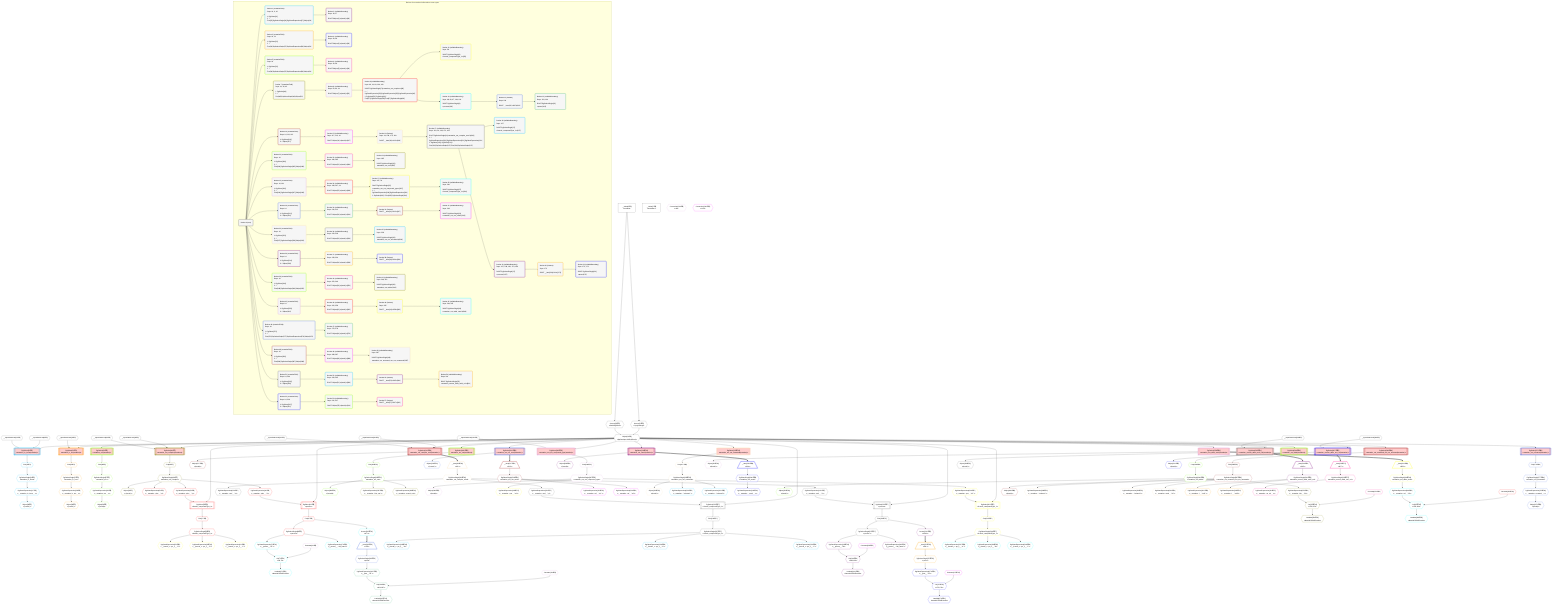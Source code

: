 %%{init: {'themeVariables': { 'fontSize': '12px'}}}%%
graph TD
    classDef path fill:#eee,stroke:#000,color:#000
    classDef plan fill:#fff,stroke-width:1px,color:#000
    classDef itemplan fill:#fff,stroke-width:2px,color:#000
    classDef unbatchedplan fill:#dff,stroke-width:1px,color:#000
    classDef sideeffectplan fill:#fcc,stroke-width:2px,color:#000
    classDef bucket fill:#f6f6f6,color:#000,stroke-width:2px,text-align:left


    %% define steps
    __Value3["__Value[3∈0]<br />ᐸcontextᐳ"]:::plan
    __Value5["__Value[5∈0]<br />ᐸrootValueᐳ"]:::plan
    __InputStaticLeaf9{{"__InputStaticLeaf[9∈0]"}}:::plan
    __InputStaticLeaf10{{"__InputStaticLeaf[10∈0]"}}:::plan
    Access12{{"Access[12∈0]<br />ᐸ3.pgSettingsᐳ"}}:::plan
    Access13{{"Access[13∈0]<br />ᐸ3.withPgClientᐳ"}}:::plan
    Object14{{"Object[14∈0]<br />ᐸ{pgSettings,withPgClient}ᐳ"}}:::plan
    PgSelect11[["PgSelect[11∈1]<br />ᐸmutation_in_inout(mutation)ᐳ"]]:::sideeffectplan
    First15{{"First[15∈1]"}}:::plan
    PgSelectSingle16{{"PgSelectSingle[16∈1]<br />ᐸmutation_in_inoutᐳ"}}:::plan
    PgClassExpression17{{"PgClassExpression[17∈1]<br />ᐸ__mutation_in_inout__.vᐳ"}}:::plan
    Object18{{"Object[18∈1]<br />ᐸ{result}ᐳ"}}:::plan
    __InputStaticLeaf21{{"__InputStaticLeaf[21∈0]"}}:::plan
    PgSelect22[["PgSelect[22∈3]<br />ᐸmutation_in_out(mutation)ᐳ"]]:::sideeffectplan
    First26{{"First[26∈3]"}}:::plan
    PgSelectSingle27{{"PgSelectSingle[27∈3]<br />ᐸmutation_in_outᐳ"}}:::plan
    PgClassExpression28{{"PgClassExpression[28∈3]<br />ᐸ__mutation_in_out__.vᐳ"}}:::plan
    Object29{{"Object[29∈3]<br />ᐸ{result}ᐳ"}}:::plan
    PgSelect32[["PgSelect[32∈5]<br />ᐸmutation_out(mutation)ᐳ"]]:::sideeffectplan
    First36{{"First[36∈5]"}}:::plan
    PgSelectSingle37{{"PgSelectSingle[37∈5]<br />ᐸmutation_outᐳ"}}:::plan
    PgClassExpression38{{"PgClassExpression[38∈5]<br />ᐸ__mutation_out__.vᐳ"}}:::plan
    Object39{{"Object[39∈5]<br />ᐸ{result}ᐳ"}}:::plan
    __InputStaticLeaf42{{"__InputStaticLeaf[42∈0]"}}:::plan
    __InputStaticLeaf43{{"__InputStaticLeaf[43∈0]"}}:::plan
    PgSelect44[["PgSelect[44∈7]<br />ᐸmutation_out_complex(mutation)ᐳ"]]:::sideeffectplan
    First48{{"First[48∈7]"}}:::plan
    PgSelectSingle49{{"PgSelectSingle[49∈7]<br />ᐸmutation_out_complexᐳ"}}:::plan
    Object50{{"Object[50∈7]<br />ᐸ{result}ᐳ"}}:::plan
    PgClassExpression51{{"PgClassExpression[51∈9]<br />ᐸ__mutation...plex__.”x”ᐳ"}}:::plan
    PgClassExpression52{{"PgClassExpression[52∈9]<br />ᐸ__mutation...plex__.”y”ᐳ"}}:::plan
    PgSelect53[["PgSelect[53∈9]<br />ᐸfrmcdc_compoundType_1ᐳ"]]:::plan
    First57{{"First[57∈9]"}}:::plan
    PgSelectSingle58{{"PgSelectSingle[58∈9]<br />ᐸfrmcdc_compoundType_1ᐳ"}}:::plan
    PgClassExpression59{{"PgClassExpression[59∈10]<br />ᐸ__frmcdc_c...pe_1__.”a”ᐳ"}}:::plan
    PgClassExpression60{{"PgClassExpression[60∈10]<br />ᐸ__frmcdc_c...pe_1__.”b”ᐳ"}}:::plan
    PgClassExpression61{{"PgClassExpression[61∈10]<br />ᐸ__frmcdc_c...pe_1__.”c”ᐳ"}}:::plan
    PgClassExpression62{{"PgClassExpression[62∈9]<br />ᐸ__mutation...plex__.”z”ᐳ"}}:::plan
    PgSelect63[["PgSelect[63∈9]<br />ᐸpersonᐳ"]]:::plan
    First67{{"First[67∈9]"}}:::plan
    PgSelectSingle68{{"PgSelectSingle[68∈9]<br />ᐸpersonᐳ"}}:::plan
    Constant69{{"Constant[69∈8]"}}:::plan
    PgClassExpression70{{"PgClassExpression[70∈11]<br />ᐸ__person__.”id”ᐳ"}}:::plan
    List71{{"List[71∈11]<br />ᐸ69,70ᐳ"}}:::plan
    Lambda72{{"Lambda[72∈11]<br />ᐸbase64JSONEncodeᐳ"}}:::plan
    PgClassExpression74{{"PgClassExpression[74∈11]<br />ᐸ__person__...full_name”ᐳ"}}:::plan
    Connection100{{"Connection[100∈8]<br />ᐸ96ᐳ"}}:::plan
    Access315{{"Access[315∈11]<br />ᐸ67.1ᐳ"}}:::plan
    __Item102[/"__Item[102∈12]<br />ᐸ315ᐳ"\]:::itemplan
    PgSelectSingle103{{"PgSelectSingle[103∈12]<br />ᐸpostᐳ"}}:::plan
    Constant104{{"Constant[104∈8]"}}:::plan
    PgClassExpression105{{"PgClassExpression[105∈13]<br />ᐸ__post__.”id”ᐳ"}}:::plan
    List106{{"List[106∈13]<br />ᐸ104,105ᐳ"}}:::plan
    Lambda107{{"Lambda[107∈13]<br />ᐸbase64JSONEncodeᐳ"}}:::plan
    __InputStaticLeaf111{{"__InputStaticLeaf[111∈0]"}}:::plan
    __InputStaticLeaf112{{"__InputStaticLeaf[112∈0]"}}:::plan
    PgSelect113[["PgSelect[113∈14]<br />ᐸmutation_out_complex_setof(mutation)ᐳ"]]:::sideeffectplan
    Object117{{"Object[117∈14]<br />ᐸ{result}ᐳ"}}:::plan
    __Item118[/"__Item[118∈16]<br />ᐸ113ᐳ"\]:::itemplan
    PgSelectSingle119{{"PgSelectSingle[119∈16]<br />ᐸmutation_out_complex_setofᐳ"}}:::plan
    PgClassExpression120{{"PgClassExpression[120∈17]<br />ᐸ__mutation...etof__.”x”ᐳ"}}:::plan
    PgClassExpression121{{"PgClassExpression[121∈17]<br />ᐸ__mutation...etof__.”y”ᐳ"}}:::plan
    PgSelect122[["PgSelect[122∈17]<br />ᐸfrmcdc_compoundType_1ᐳ"]]:::plan
    First126{{"First[126∈17]"}}:::plan
    PgSelectSingle127{{"PgSelectSingle[127∈17]<br />ᐸfrmcdc_compoundType_1ᐳ"}}:::plan
    PgClassExpression128{{"PgClassExpression[128∈18]<br />ᐸ__frmcdc_c...pe_1__.”a”ᐳ"}}:::plan
    PgClassExpression129{{"PgClassExpression[129∈18]<br />ᐸ__frmcdc_c...pe_1__.”b”ᐳ"}}:::plan
    PgClassExpression130{{"PgClassExpression[130∈18]<br />ᐸ__frmcdc_c...pe_1__.”c”ᐳ"}}:::plan
    PgClassExpression131{{"PgClassExpression[131∈17]<br />ᐸ__mutation...etof__.”z”ᐳ"}}:::plan
    PgSelect132[["PgSelect[132∈17]<br />ᐸpersonᐳ"]]:::plan
    First136{{"First[136∈17]"}}:::plan
    PgSelectSingle137{{"PgSelectSingle[137∈17]<br />ᐸpersonᐳ"}}:::plan
    Constant138{{"Constant[138∈15]"}}:::plan
    PgClassExpression139{{"PgClassExpression[139∈19]<br />ᐸ__person__.”id”ᐳ"}}:::plan
    List140{{"List[140∈19]<br />ᐸ138,139ᐳ"}}:::plan
    Lambda141{{"Lambda[141∈19]<br />ᐸbase64JSONEncodeᐳ"}}:::plan
    PgClassExpression143{{"PgClassExpression[143∈19]<br />ᐸ__person__...full_name”ᐳ"}}:::plan
    Connection169{{"Connection[169∈15]<br />ᐸ165ᐳ"}}:::plan
    Access316{{"Access[316∈19]<br />ᐸ136.0ᐳ"}}:::plan
    __Item171[/"__Item[171∈20]<br />ᐸ316ᐳ"\]:::itemplan
    PgSelectSingle172{{"PgSelectSingle[172∈20]<br />ᐸpostᐳ"}}:::plan
    Constant173{{"Constant[173∈15]"}}:::plan
    PgClassExpression174{{"PgClassExpression[174∈21]<br />ᐸ__post__.”id”ᐳ"}}:::plan
    List175{{"List[175∈21]<br />ᐸ173,174ᐳ"}}:::plan
    Lambda176{{"Lambda[176∈21]<br />ᐸbase64JSONEncodeᐳ"}}:::plan
    PgSelect180[["PgSelect[180∈22]<br />ᐸmutation_out_out(mutation)ᐳ"]]:::sideeffectplan
    First184{{"First[184∈22]"}}:::plan
    PgSelectSingle185{{"PgSelectSingle[185∈22]<br />ᐸmutation_out_outᐳ"}}:::plan
    Object186{{"Object[186∈22]<br />ᐸ{result}ᐳ"}}:::plan
    PgClassExpression187{{"PgClassExpression[187∈24]<br />ᐸ__mutation...first_out”ᐳ"}}:::plan
    PgClassExpression188{{"PgClassExpression[188∈24]<br />ᐸ__mutation...econd_out”ᐳ"}}:::plan
    __InputStaticLeaf191{{"__InputStaticLeaf[191∈0]"}}:::plan
    PgSelect192[["PgSelect[192∈25]<br />ᐸmutation_out_out_compound_type(mutation)ᐳ"]]:::sideeffectplan
    First196{{"First[196∈25]"}}:::plan
    PgSelectSingle197{{"PgSelectSingle[197∈25]<br />ᐸmutation_out_out_compound_typeᐳ"}}:::plan
    Object198{{"Object[198∈25]<br />ᐸ{result}ᐳ"}}:::plan
    PgClassExpression199{{"PgClassExpression[199∈27]<br />ᐸ__mutation...ype__.”o1”ᐳ"}}:::plan
    PgClassExpression200{{"PgClassExpression[200∈27]<br />ᐸ__mutation...ype__.”o2”ᐳ"}}:::plan
    PgSelect201[["PgSelect[201∈27]<br />ᐸfrmcdc_compoundType_1ᐳ"]]:::plan
    First205{{"First[205∈27]"}}:::plan
    PgSelectSingle206{{"PgSelectSingle[206∈27]<br />ᐸfrmcdc_compoundType_1ᐳ"}}:::plan
    PgClassExpression207{{"PgClassExpression[207∈28]<br />ᐸ__frmcdc_c...pe_1__.”a”ᐳ"}}:::plan
    PgClassExpression208{{"PgClassExpression[208∈28]<br />ᐸ__frmcdc_c...pe_1__.”b”ᐳ"}}:::plan
    PgClassExpression209{{"PgClassExpression[209∈28]<br />ᐸ__frmcdc_c...pe_1__.”c”ᐳ"}}:::plan
    PgSelect212[["PgSelect[212∈29]<br />ᐸmutation_out_out_setof(mutation)ᐳ"]]:::sideeffectplan
    Object216{{"Object[216∈29]<br />ᐸ{result}ᐳ"}}:::plan
    __Item217[/"__Item[217∈31]<br />ᐸ212ᐳ"\]:::itemplan
    PgSelectSingle218{{"PgSelectSingle[218∈31]<br />ᐸmutation_out_out_setofᐳ"}}:::plan
    PgClassExpression219{{"PgClassExpression[219∈32]<br />ᐸ__mutation...tof__.”o1”ᐳ"}}:::plan
    PgClassExpression220{{"PgClassExpression[220∈32]<br />ᐸ__mutation...tof__.”o2”ᐳ"}}:::plan
    PgSelect223[["PgSelect[223∈33]<br />ᐸmutation_out_out_unnamed(mutation)ᐳ"]]:::sideeffectplan
    First227{{"First[227∈33]"}}:::plan
    PgSelectSingle228{{"PgSelectSingle[228∈33]<br />ᐸmutation_out_out_unnamedᐳ"}}:::plan
    Object229{{"Object[229∈33]<br />ᐸ{result}ᐳ"}}:::plan
    PgClassExpression230{{"PgClassExpression[230∈35]<br />ᐸ__mutation....”column1”ᐳ"}}:::plan
    PgClassExpression231{{"PgClassExpression[231∈35]<br />ᐸ__mutation....”column2”ᐳ"}}:::plan
    PgSelect234[["PgSelect[234∈36]<br />ᐸmutation_out_setof(mutation)ᐳ"]]:::sideeffectplan
    Object238{{"Object[238∈36]<br />ᐸ{result}ᐳ"}}:::plan
    __Item239[/"__Item[239∈38]<br />ᐸ234ᐳ"\]:::itemplan
    PgSelectSingle240{{"PgSelectSingle[240∈38]<br />ᐸmutation_out_setofᐳ"}}:::plan
    PgClassExpression241{{"PgClassExpression[241∈38]<br />ᐸ__mutation..._setof__.vᐳ"}}:::plan
    PgSelect244[["PgSelect[244∈39]<br />ᐸmutation_out_table(mutation)ᐳ"]]:::sideeffectplan
    First248{{"First[248∈39]"}}:::plan
    PgSelectSingle249{{"PgSelectSingle[249∈39]<br />ᐸmutation_out_tableᐳ"}}:::plan
    Object250{{"Object[250∈39]<br />ᐸ{result}ᐳ"}}:::plan
    Constant251{{"Constant[251∈40]"}}:::plan
    PgClassExpression252{{"PgClassExpression[252∈41]<br />ᐸ__mutation...ble__.”id”ᐳ"}}:::plan
    List253{{"List[253∈41]<br />ᐸ251,252ᐳ"}}:::plan
    Lambda254{{"Lambda[254∈41]<br />ᐸbase64JSONEncodeᐳ"}}:::plan
    PgSelect258[["PgSelect[258∈42]<br />ᐸmutation_out_table_setof(mutation)ᐳ"]]:::sideeffectplan
    Object262{{"Object[262∈42]<br />ᐸ{result}ᐳ"}}:::plan
    __Item263[/"__Item[263∈44]<br />ᐸ258ᐳ"\]:::itemplan
    PgSelectSingle264{{"PgSelectSingle[264∈44]<br />ᐸmutation_out_table_setofᐳ"}}:::plan
    Constant265{{"Constant[265∈43]"}}:::plan
    PgClassExpression266{{"PgClassExpression[266∈45]<br />ᐸ__mutation...tof__.”id”ᐳ"}}:::plan
    List267{{"List[267∈45]<br />ᐸ265,266ᐳ"}}:::plan
    Lambda268{{"Lambda[268∈45]<br />ᐸbase64JSONEncodeᐳ"}}:::plan
    PgSelect272[["PgSelect[272∈46]<br />ᐸmutation_out_unnamed(mutation)ᐳ"]]:::sideeffectplan
    First276{{"First[276∈46]"}}:::plan
    PgSelectSingle277{{"PgSelectSingle[277∈46]<br />ᐸmutation_out_unnamedᐳ"}}:::plan
    PgClassExpression278{{"PgClassExpression[278∈46]<br />ᐸ__mutation...nnamed__.vᐳ"}}:::plan
    Object279{{"Object[279∈46]<br />ᐸ{result}ᐳ"}}:::plan
    PgSelect282[["PgSelect[282∈48]<br />ᐸmutation_out_unnamed_out_out_unnamed(mutation)ᐳ"]]:::sideeffectplan
    First286{{"First[286∈48]"}}:::plan
    PgSelectSingle287{{"PgSelectSingle[287∈48]<br />ᐸmutation_out_unnamed_out_out_unnamedᐳ"}}:::plan
    Object288{{"Object[288∈48]<br />ᐸ{result}ᐳ"}}:::plan
    PgClassExpression289{{"PgClassExpression[289∈50]<br />ᐸ__mutation....”column1”ᐳ"}}:::plan
    PgClassExpression290{{"PgClassExpression[290∈50]<br />ᐸ__mutation....”column3”ᐳ"}}:::plan
    PgClassExpression291{{"PgClassExpression[291∈50]<br />ᐸ__mutation...med__.”o2”ᐳ"}}:::plan
    __InputStaticLeaf294{{"__InputStaticLeaf[294∈0]"}}:::plan
    PgSelect295[["PgSelect[295∈51]<br />ᐸmutation_returns_table_multi_col(mutation)ᐳ"]]:::sideeffectplan
    Object299{{"Object[299∈51]<br />ᐸ{result}ᐳ"}}:::plan
    __Item300[/"__Item[300∈53]<br />ᐸ295ᐳ"\]:::itemplan
    PgSelectSingle301{{"PgSelectSingle[301∈53]<br />ᐸmutation_returns_table_multi_colᐳ"}}:::plan
    PgClassExpression302{{"PgClassExpression[302∈54]<br />ᐸ__mutation...l__.”col1”ᐳ"}}:::plan
    PgClassExpression303{{"PgClassExpression[303∈54]<br />ᐸ__mutation...l__.”col2”ᐳ"}}:::plan
    __InputStaticLeaf306{{"__InputStaticLeaf[306∈0]"}}:::plan
    PgSelect307[["PgSelect[307∈55]<br />ᐸmutation_returns_table_one_col(mutation)ᐳ"]]:::sideeffectplan
    Object311{{"Object[311∈55]<br />ᐸ{result}ᐳ"}}:::plan
    __Item312[/"__Item[312∈57]<br />ᐸ307ᐳ"\]:::itemplan
    PgSelectSingle313{{"PgSelectSingle[313∈57]<br />ᐸmutation_returns_table_one_colᐳ"}}:::plan
    PgClassExpression314{{"PgClassExpression[314∈57]<br />ᐸ__mutation...ne_col__.vᐳ"}}:::plan

    %% plan dependencies
    __Value3 --> Access12
    __Value3 --> Access13
    Access12 & Access13 --> Object14
    Object14 & __InputStaticLeaf9 & __InputStaticLeaf10 --> PgSelect11
    PgSelect11 --> First15
    First15 --> PgSelectSingle16
    PgSelectSingle16 --> PgClassExpression17
    PgClassExpression17 --> Object18
    Object14 & __InputStaticLeaf21 --> PgSelect22
    PgSelect22 --> First26
    First26 --> PgSelectSingle27
    PgSelectSingle27 --> PgClassExpression28
    PgClassExpression28 --> Object29
    Object14 --> PgSelect32
    PgSelect32 --> First36
    First36 --> PgSelectSingle37
    PgSelectSingle37 --> PgClassExpression38
    PgClassExpression38 --> Object39
    Object14 & __InputStaticLeaf42 & __InputStaticLeaf43 --> PgSelect44
    PgSelect44 --> First48
    First48 --> PgSelectSingle49
    PgSelectSingle49 --> Object50
    PgSelectSingle49 --> PgClassExpression51
    PgSelectSingle49 --> PgClassExpression52
    Object14 & PgClassExpression52 --> PgSelect53
    PgSelect53 --> First57
    First57 --> PgSelectSingle58
    PgSelectSingle58 --> PgClassExpression59
    PgSelectSingle58 --> PgClassExpression60
    PgSelectSingle58 --> PgClassExpression61
    PgSelectSingle49 --> PgClassExpression62
    Object14 & PgClassExpression62 --> PgSelect63
    PgSelect63 --> First67
    First67 --> PgSelectSingle68
    PgSelectSingle68 --> PgClassExpression70
    Constant69 & PgClassExpression70 --> List71
    List71 --> Lambda72
    PgSelectSingle68 --> PgClassExpression74
    First67 --> Access315
    Access315 ==> __Item102
    __Item102 --> PgSelectSingle103
    PgSelectSingle103 --> PgClassExpression105
    Constant104 & PgClassExpression105 --> List106
    List106 --> Lambda107
    Object14 & __InputStaticLeaf111 & __InputStaticLeaf112 --> PgSelect113
    PgSelect113 --> Object117
    PgSelect113 ==> __Item118
    __Item118 --> PgSelectSingle119
    PgSelectSingle119 --> PgClassExpression120
    PgSelectSingle119 --> PgClassExpression121
    Object14 & PgClassExpression121 --> PgSelect122
    PgSelect122 --> First126
    First126 --> PgSelectSingle127
    PgSelectSingle127 --> PgClassExpression128
    PgSelectSingle127 --> PgClassExpression129
    PgSelectSingle127 --> PgClassExpression130
    PgSelectSingle119 --> PgClassExpression131
    Object14 & PgClassExpression131 --> PgSelect132
    PgSelect132 --> First136
    First136 --> PgSelectSingle137
    PgSelectSingle137 --> PgClassExpression139
    Constant138 & PgClassExpression139 --> List140
    List140 --> Lambda141
    PgSelectSingle137 --> PgClassExpression143
    First136 --> Access316
    Access316 ==> __Item171
    __Item171 --> PgSelectSingle172
    PgSelectSingle172 --> PgClassExpression174
    Constant173 & PgClassExpression174 --> List175
    List175 --> Lambda176
    Object14 --> PgSelect180
    PgSelect180 --> First184
    First184 --> PgSelectSingle185
    PgSelectSingle185 --> Object186
    PgSelectSingle185 --> PgClassExpression187
    PgSelectSingle185 --> PgClassExpression188
    Object14 & __InputStaticLeaf191 --> PgSelect192
    PgSelect192 --> First196
    First196 --> PgSelectSingle197
    PgSelectSingle197 --> Object198
    PgSelectSingle197 --> PgClassExpression199
    PgSelectSingle197 --> PgClassExpression200
    Object14 & PgClassExpression200 --> PgSelect201
    PgSelect201 --> First205
    First205 --> PgSelectSingle206
    PgSelectSingle206 --> PgClassExpression207
    PgSelectSingle206 --> PgClassExpression208
    PgSelectSingle206 --> PgClassExpression209
    Object14 --> PgSelect212
    PgSelect212 --> Object216
    PgSelect212 ==> __Item217
    __Item217 --> PgSelectSingle218
    PgSelectSingle218 --> PgClassExpression219
    PgSelectSingle218 --> PgClassExpression220
    Object14 --> PgSelect223
    PgSelect223 --> First227
    First227 --> PgSelectSingle228
    PgSelectSingle228 --> Object229
    PgSelectSingle228 --> PgClassExpression230
    PgSelectSingle228 --> PgClassExpression231
    Object14 --> PgSelect234
    PgSelect234 --> Object238
    PgSelect234 ==> __Item239
    __Item239 --> PgSelectSingle240
    PgSelectSingle240 --> PgClassExpression241
    Object14 --> PgSelect244
    PgSelect244 --> First248
    First248 --> PgSelectSingle249
    PgSelectSingle249 --> Object250
    PgSelectSingle249 --> PgClassExpression252
    Constant251 & PgClassExpression252 --> List253
    List253 --> Lambda254
    Object14 --> PgSelect258
    PgSelect258 --> Object262
    PgSelect258 ==> __Item263
    __Item263 --> PgSelectSingle264
    PgSelectSingle264 --> PgClassExpression266
    Constant265 & PgClassExpression266 --> List267
    List267 --> Lambda268
    Object14 --> PgSelect272
    PgSelect272 --> First276
    First276 --> PgSelectSingle277
    PgSelectSingle277 --> PgClassExpression278
    PgClassExpression278 --> Object279
    Object14 --> PgSelect282
    PgSelect282 --> First286
    First286 --> PgSelectSingle287
    PgSelectSingle287 --> Object288
    PgSelectSingle287 --> PgClassExpression289
    PgSelectSingle287 --> PgClassExpression290
    PgSelectSingle287 --> PgClassExpression291
    Object14 & __InputStaticLeaf294 --> PgSelect295
    PgSelect295 --> Object299
    PgSelect295 ==> __Item300
    __Item300 --> PgSelectSingle301
    PgSelectSingle301 --> PgClassExpression302
    PgSelectSingle301 --> PgClassExpression303
    Object14 & __InputStaticLeaf306 --> PgSelect307
    PgSelect307 --> Object311
    PgSelect307 ==> __Item312
    __Item312 --> PgSelectSingle313
    PgSelectSingle313 --> PgClassExpression314

    subgraph "Buckets for mutations/v4/mutation-return-types"
    Bucket0("Bucket 0 (root)"):::bucket
    classDef bucket0 stroke:#696969
    class Bucket0,__Value3,__Value5,__InputStaticLeaf9,__InputStaticLeaf10,Access12,Access13,Object14,__InputStaticLeaf21,__InputStaticLeaf42,__InputStaticLeaf43,__InputStaticLeaf111,__InputStaticLeaf112,__InputStaticLeaf191,__InputStaticLeaf294,__InputStaticLeaf306 bucket0
    Bucket1("Bucket 1 (mutationField)<br />Deps: 14, 9, 10<br /><br />1: PgSelect[11]<br />2:  / First[15],PgSelectSingle[16],PgClassExpression[17],Object[18]"):::bucket
    classDef bucket1 stroke:#00bfff
    class Bucket1,PgSelect11,First15,PgSelectSingle16,PgClassExpression17,Object18 bucket1
    Bucket2("Bucket 2 (nullableBoundary)<br />Deps: 18, 17<br /><br />ROOT Object{1}ᐸ{result}ᐳ[18]"):::bucket
    classDef bucket2 stroke:#7f007f
    class Bucket2 bucket2
    Bucket3("Bucket 3 (mutationField)<br />Deps: 14, 21<br /><br />1: PgSelect[22]<br />2:  / First[26],PgSelectSingle[27],PgClassExpression[28],Object[29]"):::bucket
    classDef bucket3 stroke:#ffa500
    class Bucket3,PgSelect22,First26,PgSelectSingle27,PgClassExpression28,Object29 bucket3
    Bucket4("Bucket 4 (nullableBoundary)<br />Deps: 29, 28<br /><br />ROOT Object{3}ᐸ{result}ᐳ[29]"):::bucket
    classDef bucket4 stroke:#0000ff
    class Bucket4 bucket4
    Bucket5("Bucket 5 (mutationField)<br />Deps: 14<br /><br />1: PgSelect[32]<br />2:  / First[36],PgSelectSingle[37],PgClassExpression[38],Object[39]"):::bucket
    classDef bucket5 stroke:#7fff00
    class Bucket5,PgSelect32,First36,PgSelectSingle37,PgClassExpression38,Object39 bucket5
    Bucket6("Bucket 6 (nullableBoundary)<br />Deps: 39, 38<br /><br />ROOT Object{5}ᐸ{result}ᐳ[39]"):::bucket
    classDef bucket6 stroke:#ff1493
    class Bucket6 bucket6
    Bucket7("Bucket 7 (mutationField)<br />Deps: 14, 42, 43<br /><br />1: PgSelect[44]<br />2:  / First[48],PgSelectSingle[49],Object[50]"):::bucket
    classDef bucket7 stroke:#808000
    class Bucket7,PgSelect44,First48,PgSelectSingle49,Object50 bucket7
    Bucket8("Bucket 8 (nullableBoundary)<br />Deps: 50, 49, 14<br /><br />ROOT Object{7}ᐸ{result}ᐳ[50]"):::bucket
    classDef bucket8 stroke:#dda0dd
    class Bucket8,Constant69,Connection100,Constant104 bucket8
    Bucket9("Bucket 9 (nullableBoundary)<br />Deps: 49, 14, 69, 104, 100<br /><br />ROOT PgSelectSingle{7}ᐸmutation_out_complexᐳ[49]<br />1:  / PgClassExpression[51],PgClassExpression[52],PgClassExpression[62]<br />2: PgSelect[53], PgSelect[63] / First[57],PgSelectSingle[58],First[67],PgSelectSingle[68]"):::bucket
    classDef bucket9 stroke:#ff0000
    class Bucket9,PgClassExpression51,PgClassExpression52,PgSelect53,First57,PgSelectSingle58,PgClassExpression62,PgSelect63,First67,PgSelectSingle68 bucket9
    Bucket10("Bucket 10 (nullableBoundary)<br />Deps: 58<br /><br />ROOT PgSelectSingle{9}ᐸfrmcdc_compoundType_1ᐳ[58]"):::bucket
    classDef bucket10 stroke:#ffff00
    class Bucket10,PgClassExpression59,PgClassExpression60,PgClassExpression61 bucket10
    Bucket11("Bucket 11 (nullableBoundary)<br />Deps: 68, 69, 67, 104, 100<br /><br />ROOT PgSelectSingle{9}ᐸpersonᐳ[68]"):::bucket
    classDef bucket11 stroke:#00ffff
    class Bucket11,PgClassExpression70,List71,Lambda72,PgClassExpression74,Access315 bucket11
    Bucket12("Bucket 12 (listItem)<br />Deps: 104<br /><br />ROOT __Item{12}ᐸ315ᐳ[102]"):::bucket
    classDef bucket12 stroke:#4169e1
    class Bucket12,__Item102,PgSelectSingle103 bucket12
    Bucket13("Bucket 13 (nullableBoundary)<br />Deps: 103, 104<br /><br />ROOT PgSelectSingle{12}ᐸpostᐳ[103]"):::bucket
    classDef bucket13 stroke:#3cb371
    class Bucket13,PgClassExpression105,List106,Lambda107 bucket13
    Bucket14("Bucket 14 (mutationField)<br />Deps: 14, 111, 112<br /><br />1: PgSelect[113]<br />2:  / Object[117]"):::bucket
    classDef bucket14 stroke:#a52a2a
    class Bucket14,PgSelect113,Object117 bucket14
    Bucket15("Bucket 15 (nullableBoundary)<br />Deps: 117, 113, 14<br /><br />ROOT Object{14}ᐸ{result}ᐳ[117]"):::bucket
    classDef bucket15 stroke:#ff00ff
    class Bucket15,Constant138,Connection169,Constant173 bucket15
    Bucket16("Bucket 16 (listItem)<br />Deps: 14, 138, 173, 169<br /><br />ROOT __Item{16}ᐸ113ᐳ[118]"):::bucket
    classDef bucket16 stroke:#f5deb3
    class Bucket16,__Item118,PgSelectSingle119 bucket16
    Bucket17("Bucket 17 (nullableBoundary)<br />Deps: 119, 14, 138, 173, 169<br /><br />ROOT PgSelectSingle{16}ᐸmutation_out_complex_setofᐳ[119]<br />1:  / PgClassExpression[120],PgClassExpression[121],PgClassExpression[131]<br />2: PgSelect[122], PgSelect[132] / First[126],PgSelectSingle[127],First[136],PgSelectSingle[137]"):::bucket
    classDef bucket17 stroke:#696969
    class Bucket17,PgClassExpression120,PgClassExpression121,PgSelect122,First126,PgSelectSingle127,PgClassExpression131,PgSelect132,First136,PgSelectSingle137 bucket17
    Bucket18("Bucket 18 (nullableBoundary)<br />Deps: 127<br /><br />ROOT PgSelectSingle{17}ᐸfrmcdc_compoundType_1ᐳ[127]"):::bucket
    classDef bucket18 stroke:#00bfff
    class Bucket18,PgClassExpression128,PgClassExpression129,PgClassExpression130 bucket18
    Bucket19("Bucket 19 (nullableBoundary)<br />Deps: 137, 138, 136, 173, 169<br /><br />ROOT PgSelectSingle{17}ᐸpersonᐳ[137]"):::bucket
    classDef bucket19 stroke:#7f007f
    class Bucket19,PgClassExpression139,List140,Lambda141,PgClassExpression143,Access316 bucket19
    Bucket20("Bucket 20 (listItem)<br />Deps: 173<br /><br />ROOT __Item{20}ᐸ316ᐳ[171]"):::bucket
    classDef bucket20 stroke:#ffa500
    class Bucket20,__Item171,PgSelectSingle172 bucket20
    Bucket21("Bucket 21 (nullableBoundary)<br />Deps: 172, 173<br /><br />ROOT PgSelectSingle{20}ᐸpostᐳ[172]"):::bucket
    classDef bucket21 stroke:#0000ff
    class Bucket21,PgClassExpression174,List175,Lambda176 bucket21
    Bucket22("Bucket 22 (mutationField)<br />Deps: 14<br /><br />1: PgSelect[180]<br />2:  / First[184],PgSelectSingle[185],Object[186]"):::bucket
    classDef bucket22 stroke:#7fff00
    class Bucket22,PgSelect180,First184,PgSelectSingle185,Object186 bucket22
    Bucket23("Bucket 23 (nullableBoundary)<br />Deps: 186, 185<br /><br />ROOT Object{22}ᐸ{result}ᐳ[186]"):::bucket
    classDef bucket23 stroke:#ff1493
    class Bucket23 bucket23
    Bucket24("Bucket 24 (nullableBoundary)<br />Deps: 185<br /><br />ROOT PgSelectSingle{22}ᐸmutation_out_outᐳ[185]"):::bucket
    classDef bucket24 stroke:#808000
    class Bucket24,PgClassExpression187,PgClassExpression188 bucket24
    Bucket25("Bucket 25 (mutationField)<br />Deps: 14, 191<br /><br />1: PgSelect[192]<br />2:  / First[196],PgSelectSingle[197],Object[198]"):::bucket
    classDef bucket25 stroke:#dda0dd
    class Bucket25,PgSelect192,First196,PgSelectSingle197,Object198 bucket25
    Bucket26("Bucket 26 (nullableBoundary)<br />Deps: 198, 197, 14<br /><br />ROOT Object{25}ᐸ{result}ᐳ[198]"):::bucket
    classDef bucket26 stroke:#ff0000
    class Bucket26 bucket26
    Bucket27("Bucket 27 (nullableBoundary)<br />Deps: 197, 14<br /><br />ROOT PgSelectSingle{25}ᐸmutation_out_out_compound_typeᐳ[197]<br />1:  / PgClassExpression[199],PgClassExpression[200]<br />2: PgSelect[201] / First[205],PgSelectSingle[206]"):::bucket
    classDef bucket27 stroke:#ffff00
    class Bucket27,PgClassExpression199,PgClassExpression200,PgSelect201,First205,PgSelectSingle206 bucket27
    Bucket28("Bucket 28 (nullableBoundary)<br />Deps: 206<br /><br />ROOT PgSelectSingle{27}ᐸfrmcdc_compoundType_1ᐳ[206]"):::bucket
    classDef bucket28 stroke:#00ffff
    class Bucket28,PgClassExpression207,PgClassExpression208,PgClassExpression209 bucket28
    Bucket29("Bucket 29 (mutationField)<br />Deps: 14<br /><br />1: PgSelect[212]<br />2:  / Object[216]"):::bucket
    classDef bucket29 stroke:#4169e1
    class Bucket29,PgSelect212,Object216 bucket29
    Bucket30("Bucket 30 (nullableBoundary)<br />Deps: 216, 212<br /><br />ROOT Object{29}ᐸ{result}ᐳ[216]"):::bucket
    classDef bucket30 stroke:#3cb371
    class Bucket30 bucket30
    Bucket31("Bucket 31 (listItem)<br />ROOT __Item{31}ᐸ212ᐳ[217]"):::bucket
    classDef bucket31 stroke:#a52a2a
    class Bucket31,__Item217,PgSelectSingle218 bucket31
    Bucket32("Bucket 32 (nullableBoundary)<br />Deps: 218<br /><br />ROOT PgSelectSingle{31}ᐸmutation_out_out_setofᐳ[218]"):::bucket
    classDef bucket32 stroke:#ff00ff
    class Bucket32,PgClassExpression219,PgClassExpression220 bucket32
    Bucket33("Bucket 33 (mutationField)<br />Deps: 14<br /><br />1: PgSelect[223]<br />2:  / First[227],PgSelectSingle[228],Object[229]"):::bucket
    classDef bucket33 stroke:#f5deb3
    class Bucket33,PgSelect223,First227,PgSelectSingle228,Object229 bucket33
    Bucket34("Bucket 34 (nullableBoundary)<br />Deps: 229, 228<br /><br />ROOT Object{33}ᐸ{result}ᐳ[229]"):::bucket
    classDef bucket34 stroke:#696969
    class Bucket34 bucket34
    Bucket35("Bucket 35 (nullableBoundary)<br />Deps: 228<br /><br />ROOT PgSelectSingle{33}ᐸmutation_out_out_unnamedᐳ[228]"):::bucket
    classDef bucket35 stroke:#00bfff
    class Bucket35,PgClassExpression230,PgClassExpression231 bucket35
    Bucket36("Bucket 36 (mutationField)<br />Deps: 14<br /><br />1: PgSelect[234]<br />2:  / Object[238]"):::bucket
    classDef bucket36 stroke:#7f007f
    class Bucket36,PgSelect234,Object238 bucket36
    Bucket37("Bucket 37 (nullableBoundary)<br />Deps: 238, 234<br /><br />ROOT Object{36}ᐸ{result}ᐳ[238]"):::bucket
    classDef bucket37 stroke:#ffa500
    class Bucket37 bucket37
    Bucket38("Bucket 38 (listItem)<br />ROOT __Item{38}ᐸ234ᐳ[239]"):::bucket
    classDef bucket38 stroke:#0000ff
    class Bucket38,__Item239,PgSelectSingle240,PgClassExpression241 bucket38
    Bucket39("Bucket 39 (mutationField)<br />Deps: 14<br /><br />1: PgSelect[244]<br />2:  / First[248],PgSelectSingle[249],Object[250]"):::bucket
    classDef bucket39 stroke:#7fff00
    class Bucket39,PgSelect244,First248,PgSelectSingle249,Object250 bucket39
    Bucket40("Bucket 40 (nullableBoundary)<br />Deps: 250, 249<br /><br />ROOT Object{39}ᐸ{result}ᐳ[250]"):::bucket
    classDef bucket40 stroke:#ff1493
    class Bucket40,Constant251 bucket40
    Bucket41("Bucket 41 (nullableBoundary)<br />Deps: 249, 251<br /><br />ROOT PgSelectSingle{39}ᐸmutation_out_tableᐳ[249]"):::bucket
    classDef bucket41 stroke:#808000
    class Bucket41,PgClassExpression252,List253,Lambda254 bucket41
    Bucket42("Bucket 42 (mutationField)<br />Deps: 14<br /><br />1: PgSelect[258]<br />2:  / Object[262]"):::bucket
    classDef bucket42 stroke:#dda0dd
    class Bucket42,PgSelect258,Object262 bucket42
    Bucket43("Bucket 43 (nullableBoundary)<br />Deps: 262, 258<br /><br />ROOT Object{42}ᐸ{result}ᐳ[262]"):::bucket
    classDef bucket43 stroke:#ff0000
    class Bucket43,Constant265 bucket43
    Bucket44("Bucket 44 (listItem)<br />Deps: 265<br /><br />ROOT __Item{44}ᐸ258ᐳ[263]"):::bucket
    classDef bucket44 stroke:#ffff00
    class Bucket44,__Item263,PgSelectSingle264 bucket44
    Bucket45("Bucket 45 (nullableBoundary)<br />Deps: 264, 265<br /><br />ROOT PgSelectSingle{44}ᐸmutation_out_table_setofᐳ[264]"):::bucket
    classDef bucket45 stroke:#00ffff
    class Bucket45,PgClassExpression266,List267,Lambda268 bucket45
    Bucket46("Bucket 46 (mutationField)<br />Deps: 14<br /><br />1: PgSelect[272]<br />2:  / First[276],PgSelectSingle[277],PgClassExpression[278],Object[279]"):::bucket
    classDef bucket46 stroke:#4169e1
    class Bucket46,PgSelect272,First276,PgSelectSingle277,PgClassExpression278,Object279 bucket46
    Bucket47("Bucket 47 (nullableBoundary)<br />Deps: 279, 278<br /><br />ROOT Object{46}ᐸ{result}ᐳ[279]"):::bucket
    classDef bucket47 stroke:#3cb371
    class Bucket47 bucket47
    Bucket48("Bucket 48 (mutationField)<br />Deps: 14<br /><br />1: PgSelect[282]<br />2:  / First[286],PgSelectSingle[287],Object[288]"):::bucket
    classDef bucket48 stroke:#a52a2a
    class Bucket48,PgSelect282,First286,PgSelectSingle287,Object288 bucket48
    Bucket49("Bucket 49 (nullableBoundary)<br />Deps: 288, 287<br /><br />ROOT Object{48}ᐸ{result}ᐳ[288]"):::bucket
    classDef bucket49 stroke:#ff00ff
    class Bucket49 bucket49
    Bucket50("Bucket 50 (nullableBoundary)<br />Deps: 287<br /><br />ROOT PgSelectSingle{48}ᐸmutation_out_unnamed_out_out_unnamedᐳ[287]"):::bucket
    classDef bucket50 stroke:#f5deb3
    class Bucket50,PgClassExpression289,PgClassExpression290,PgClassExpression291 bucket50
    Bucket51("Bucket 51 (mutationField)<br />Deps: 14, 294<br /><br />1: PgSelect[295]<br />2:  / Object[299]"):::bucket
    classDef bucket51 stroke:#696969
    class Bucket51,PgSelect295,Object299 bucket51
    Bucket52("Bucket 52 (nullableBoundary)<br />Deps: 299, 295<br /><br />ROOT Object{51}ᐸ{result}ᐳ[299]"):::bucket
    classDef bucket52 stroke:#00bfff
    class Bucket52 bucket52
    Bucket53("Bucket 53 (listItem)<br />ROOT __Item{53}ᐸ295ᐳ[300]"):::bucket
    classDef bucket53 stroke:#7f007f
    class Bucket53,__Item300,PgSelectSingle301 bucket53
    Bucket54("Bucket 54 (nullableBoundary)<br />Deps: 301<br /><br />ROOT PgSelectSingle{53}ᐸmutation_returns_table_multi_colᐳ[301]"):::bucket
    classDef bucket54 stroke:#ffa500
    class Bucket54,PgClassExpression302,PgClassExpression303 bucket54
    Bucket55("Bucket 55 (mutationField)<br />Deps: 14, 306<br /><br />1: PgSelect[307]<br />2:  / Object[311]"):::bucket
    classDef bucket55 stroke:#0000ff
    class Bucket55,PgSelect307,Object311 bucket55
    Bucket56("Bucket 56 (nullableBoundary)<br />Deps: 311, 307<br /><br />ROOT Object{55}ᐸ{result}ᐳ[311]"):::bucket
    classDef bucket56 stroke:#7fff00
    class Bucket56 bucket56
    Bucket57("Bucket 57 (listItem)<br />ROOT __Item{57}ᐸ307ᐳ[312]"):::bucket
    classDef bucket57 stroke:#ff1493
    class Bucket57,__Item312,PgSelectSingle313,PgClassExpression314 bucket57
    Bucket0 --> Bucket1 & Bucket3 & Bucket5 & Bucket7 & Bucket14 & Bucket22 & Bucket25 & Bucket29 & Bucket33 & Bucket36 & Bucket39 & Bucket42 & Bucket46 & Bucket48 & Bucket51 & Bucket55
    Bucket1 --> Bucket2
    Bucket3 --> Bucket4
    Bucket5 --> Bucket6
    Bucket7 --> Bucket8
    Bucket8 --> Bucket9
    Bucket9 --> Bucket10 & Bucket11
    Bucket11 --> Bucket12
    Bucket12 --> Bucket13
    Bucket14 --> Bucket15
    Bucket15 --> Bucket16
    Bucket16 --> Bucket17
    Bucket17 --> Bucket18 & Bucket19
    Bucket19 --> Bucket20
    Bucket20 --> Bucket21
    Bucket22 --> Bucket23
    Bucket23 --> Bucket24
    Bucket25 --> Bucket26
    Bucket26 --> Bucket27
    Bucket27 --> Bucket28
    Bucket29 --> Bucket30
    Bucket30 --> Bucket31
    Bucket31 --> Bucket32
    Bucket33 --> Bucket34
    Bucket34 --> Bucket35
    Bucket36 --> Bucket37
    Bucket37 --> Bucket38
    Bucket39 --> Bucket40
    Bucket40 --> Bucket41
    Bucket42 --> Bucket43
    Bucket43 --> Bucket44
    Bucket44 --> Bucket45
    Bucket46 --> Bucket47
    Bucket48 --> Bucket49
    Bucket49 --> Bucket50
    Bucket51 --> Bucket52
    Bucket52 --> Bucket53
    Bucket53 --> Bucket54
    Bucket55 --> Bucket56
    Bucket56 --> Bucket57
    end